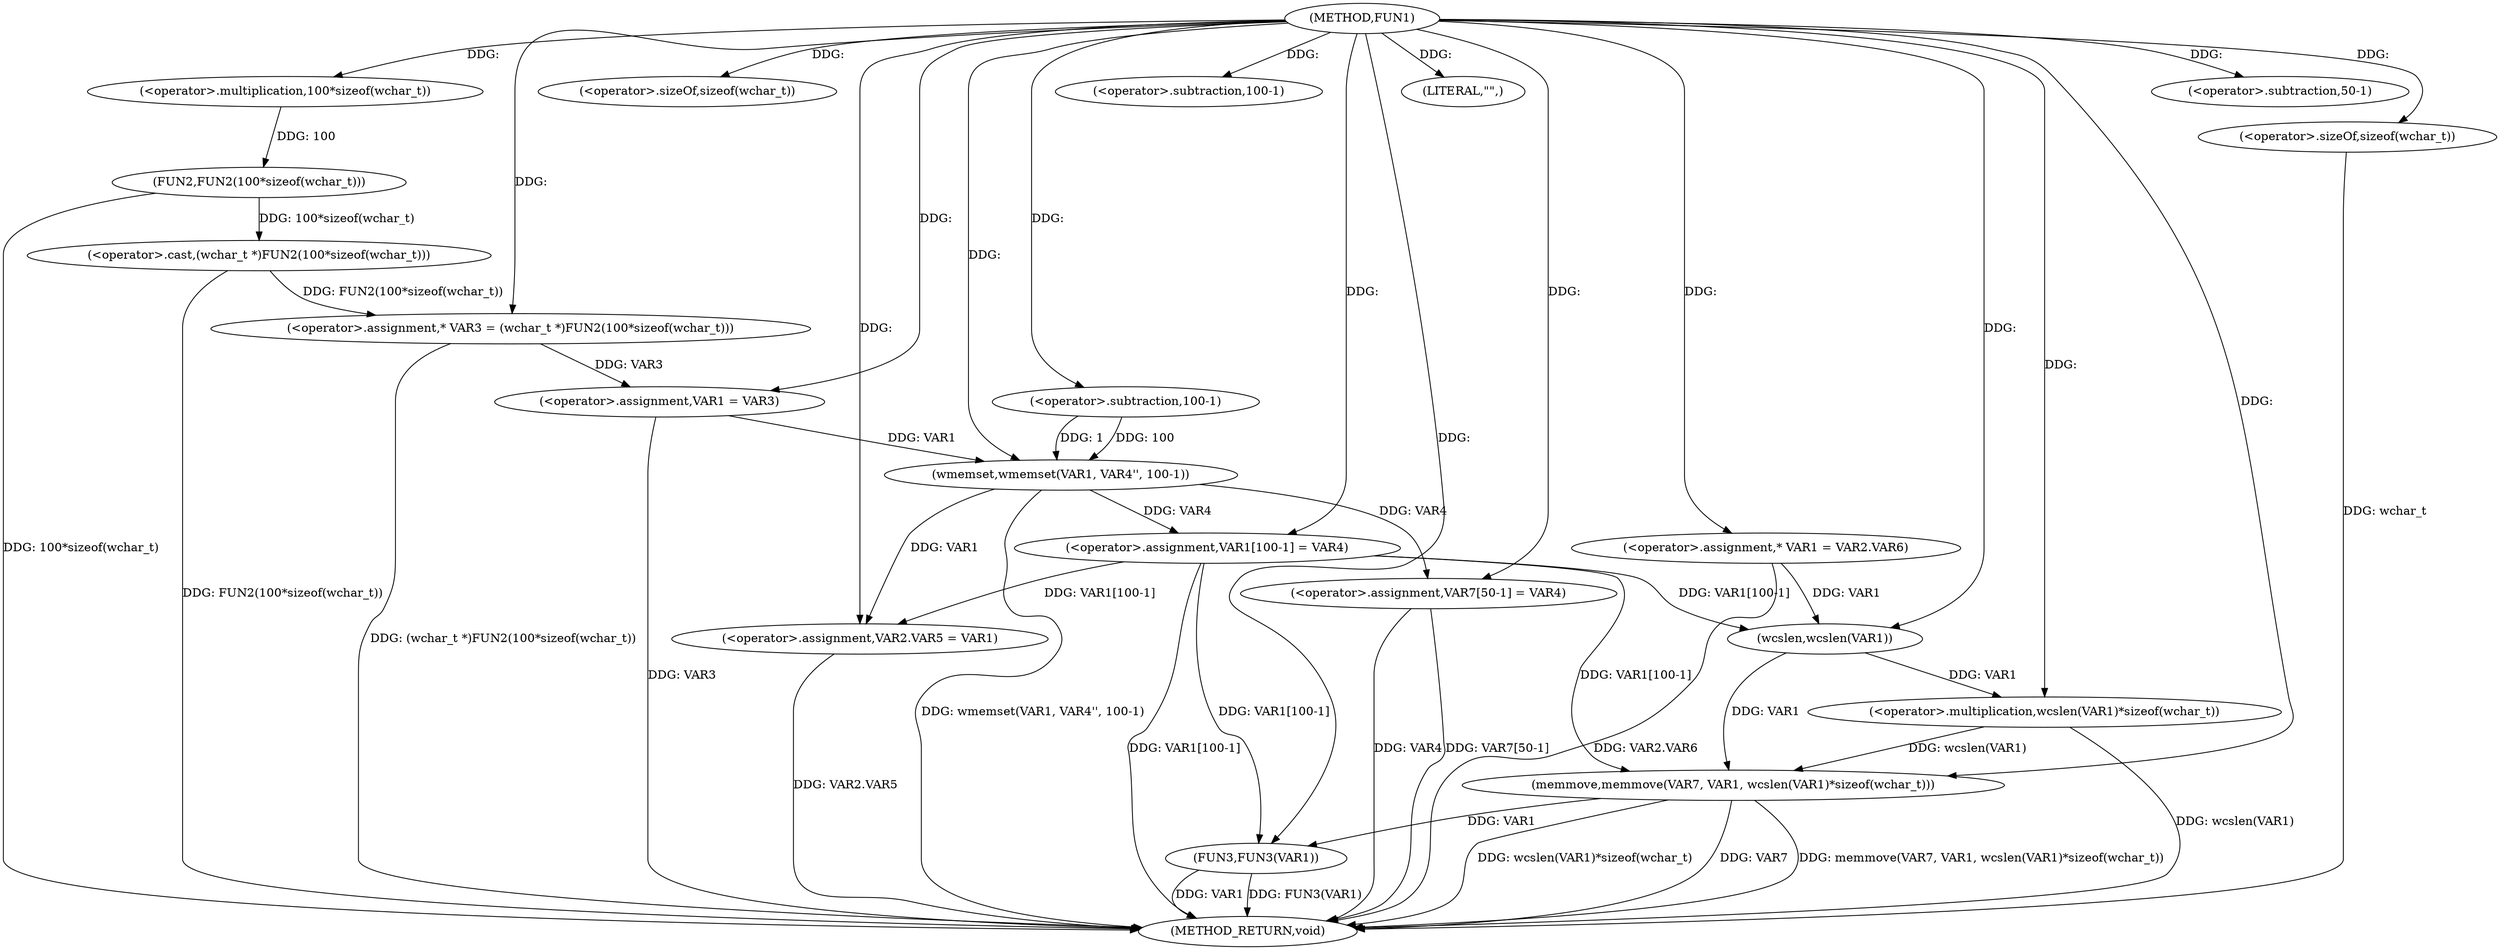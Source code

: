 digraph FUN1 {  
"1000100" [label = "(METHOD,FUN1)" ]
"1000161" [label = "(METHOD_RETURN,void)" ]
"1000105" [label = "(<operator>.assignment,* VAR3 = (wchar_t *)FUN2(100*sizeof(wchar_t)))" ]
"1000107" [label = "(<operator>.cast,(wchar_t *)FUN2(100*sizeof(wchar_t)))" ]
"1000109" [label = "(FUN2,FUN2(100*sizeof(wchar_t)))" ]
"1000110" [label = "(<operator>.multiplication,100*sizeof(wchar_t))" ]
"1000112" [label = "(<operator>.sizeOf,sizeof(wchar_t))" ]
"1000114" [label = "(<operator>.assignment,VAR1 = VAR3)" ]
"1000117" [label = "(wmemset,wmemset(VAR1, VAR4'', 100-1))" ]
"1000120" [label = "(<operator>.subtraction,100-1)" ]
"1000123" [label = "(<operator>.assignment,VAR1[100-1] = VAR4)" ]
"1000126" [label = "(<operator>.subtraction,100-1)" ]
"1000130" [label = "(<operator>.assignment,VAR2.VAR5 = VAR1)" ]
"1000137" [label = "(<operator>.assignment,* VAR1 = VAR2.VAR6)" ]
"1000143" [label = "(LITERAL,\"\",)" ]
"1000144" [label = "(memmove,memmove(VAR7, VAR1, wcslen(VAR1)*sizeof(wchar_t)))" ]
"1000147" [label = "(<operator>.multiplication,wcslen(VAR1)*sizeof(wchar_t))" ]
"1000148" [label = "(wcslen,wcslen(VAR1))" ]
"1000150" [label = "(<operator>.sizeOf,sizeof(wchar_t))" ]
"1000152" [label = "(<operator>.assignment,VAR7[50-1] = VAR4)" ]
"1000155" [label = "(<operator>.subtraction,50-1)" ]
"1000159" [label = "(FUN3,FUN3(VAR1))" ]
  "1000147" -> "1000161"  [ label = "DDG: wcslen(VAR1)"] 
  "1000152" -> "1000161"  [ label = "DDG: VAR7[50-1]"] 
  "1000109" -> "1000161"  [ label = "DDG: 100*sizeof(wchar_t)"] 
  "1000144" -> "1000161"  [ label = "DDG: VAR7"] 
  "1000159" -> "1000161"  [ label = "DDG: FUN3(VAR1)"] 
  "1000117" -> "1000161"  [ label = "DDG: wmemset(VAR1, VAR4'', 100-1)"] 
  "1000105" -> "1000161"  [ label = "DDG: (wchar_t *)FUN2(100*sizeof(wchar_t))"] 
  "1000150" -> "1000161"  [ label = "DDG: wchar_t"] 
  "1000159" -> "1000161"  [ label = "DDG: VAR1"] 
  "1000137" -> "1000161"  [ label = "DDG: VAR2.VAR6"] 
  "1000152" -> "1000161"  [ label = "DDG: VAR4"] 
  "1000144" -> "1000161"  [ label = "DDG: memmove(VAR7, VAR1, wcslen(VAR1)*sizeof(wchar_t))"] 
  "1000144" -> "1000161"  [ label = "DDG: wcslen(VAR1)*sizeof(wchar_t)"] 
  "1000114" -> "1000161"  [ label = "DDG: VAR3"] 
  "1000107" -> "1000161"  [ label = "DDG: FUN2(100*sizeof(wchar_t))"] 
  "1000130" -> "1000161"  [ label = "DDG: VAR2.VAR5"] 
  "1000123" -> "1000161"  [ label = "DDG: VAR1[100-1]"] 
  "1000107" -> "1000105"  [ label = "DDG: FUN2(100*sizeof(wchar_t))"] 
  "1000100" -> "1000105"  [ label = "DDG: "] 
  "1000109" -> "1000107"  [ label = "DDG: 100*sizeof(wchar_t)"] 
  "1000110" -> "1000109"  [ label = "DDG: 100"] 
  "1000100" -> "1000110"  [ label = "DDG: "] 
  "1000100" -> "1000112"  [ label = "DDG: "] 
  "1000105" -> "1000114"  [ label = "DDG: VAR3"] 
  "1000100" -> "1000114"  [ label = "DDG: "] 
  "1000114" -> "1000117"  [ label = "DDG: VAR1"] 
  "1000100" -> "1000117"  [ label = "DDG: "] 
  "1000120" -> "1000117"  [ label = "DDG: 100"] 
  "1000120" -> "1000117"  [ label = "DDG: 1"] 
  "1000100" -> "1000120"  [ label = "DDG: "] 
  "1000117" -> "1000123"  [ label = "DDG: VAR4"] 
  "1000100" -> "1000123"  [ label = "DDG: "] 
  "1000100" -> "1000126"  [ label = "DDG: "] 
  "1000117" -> "1000130"  [ label = "DDG: VAR1"] 
  "1000123" -> "1000130"  [ label = "DDG: VAR1[100-1]"] 
  "1000100" -> "1000130"  [ label = "DDG: "] 
  "1000100" -> "1000137"  [ label = "DDG: "] 
  "1000100" -> "1000143"  [ label = "DDG: "] 
  "1000100" -> "1000144"  [ label = "DDG: "] 
  "1000148" -> "1000144"  [ label = "DDG: VAR1"] 
  "1000123" -> "1000144"  [ label = "DDG: VAR1[100-1]"] 
  "1000147" -> "1000144"  [ label = "DDG: wcslen(VAR1)"] 
  "1000148" -> "1000147"  [ label = "DDG: VAR1"] 
  "1000137" -> "1000148"  [ label = "DDG: VAR1"] 
  "1000123" -> "1000148"  [ label = "DDG: VAR1[100-1]"] 
  "1000100" -> "1000148"  [ label = "DDG: "] 
  "1000100" -> "1000147"  [ label = "DDG: "] 
  "1000100" -> "1000150"  [ label = "DDG: "] 
  "1000100" -> "1000152"  [ label = "DDG: "] 
  "1000117" -> "1000152"  [ label = "DDG: VAR4"] 
  "1000100" -> "1000155"  [ label = "DDG: "] 
  "1000144" -> "1000159"  [ label = "DDG: VAR1"] 
  "1000123" -> "1000159"  [ label = "DDG: VAR1[100-1]"] 
  "1000100" -> "1000159"  [ label = "DDG: "] 
}
